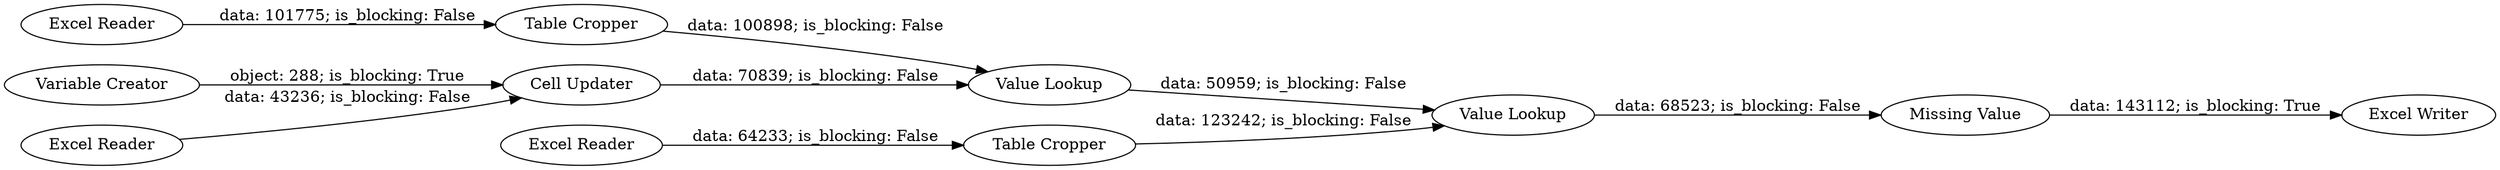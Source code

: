 digraph {
	"4610175158160008040_18" [label="Table Cropper"]
	"4610175158160008040_7" [label="Missing Value"]
	"4610175158160008040_21" [label="Excel Writer"]
	"4610175158160008040_20" [label="Table Cropper"]
	"4610175158160008040_19" [label="Variable Creator"]
	"4610175158160008040_4" [label="Value Lookup"]
	"4610175158160008040_1" [label="Excel Reader"]
	"4610175158160008040_17" [label="Cell Updater"]
	"4610175158160008040_6" [label="Value Lookup"]
	"4610175158160008040_3" [label="Excel Reader"]
	"4610175158160008040_8" [label="Excel Reader"]
	"4610175158160008040_3" -> "4610175158160008040_20" [label="data: 101775; is_blocking: False"]
	"4610175158160008040_8" -> "4610175158160008040_18" [label="data: 64233; is_blocking: False"]
	"4610175158160008040_1" -> "4610175158160008040_17" [label="data: 43236; is_blocking: False"]
	"4610175158160008040_19" -> "4610175158160008040_17" [label="object: 288; is_blocking: True"]
	"4610175158160008040_4" -> "4610175158160008040_6" [label="data: 50959; is_blocking: False"]
	"4610175158160008040_7" -> "4610175158160008040_21" [label="data: 143112; is_blocking: True"]
	"4610175158160008040_17" -> "4610175158160008040_4" [label="data: 70839; is_blocking: False"]
	"4610175158160008040_6" -> "4610175158160008040_7" [label="data: 68523; is_blocking: False"]
	"4610175158160008040_20" -> "4610175158160008040_4" [label="data: 100898; is_blocking: False"]
	"4610175158160008040_18" -> "4610175158160008040_6" [label="data: 123242; is_blocking: False"]
	rankdir=LR
}
